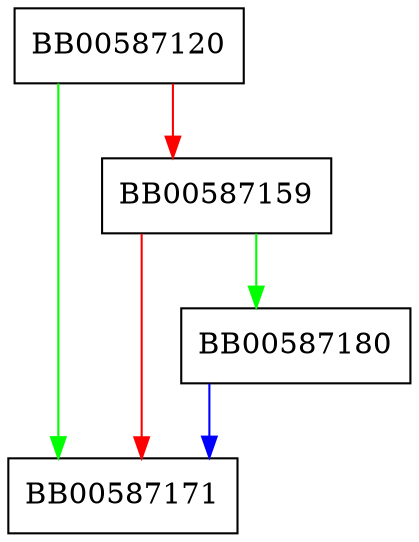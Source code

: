 digraph EC_GROUP_new_curve_GFp {
  node [shape="box"];
  graph [splines=ortho];
  BB00587120 -> BB00587171 [color="green"];
  BB00587120 -> BB00587159 [color="red"];
  BB00587159 -> BB00587180 [color="green"];
  BB00587159 -> BB00587171 [color="red"];
  BB00587180 -> BB00587171 [color="blue"];
}